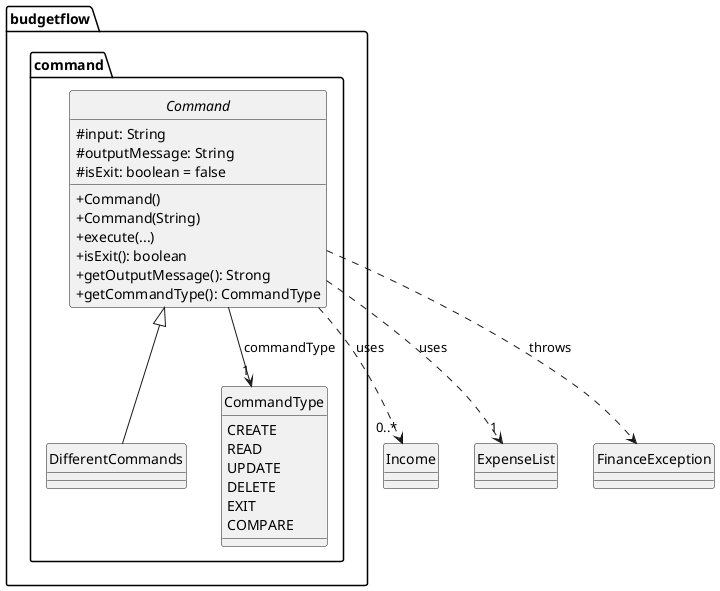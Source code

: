 @startuml
'https://plantuml.com/class-diagram
hide circle
skinparam classAttributeIconSize 0
package budgetflow.command {
    abstract class Command {
        #input: String
        #outputMessage: String
        #isExit: boolean = false
        +Command()
        +Command(String)
        +execute(...)
        +isExit(): boolean
        +getOutputMessage(): Strong
        +getCommandType(): CommandType
    }
    class DifferentCommands
    enum CommandType {
    CREATE
    READ
    UPDATE
    DELETE
    EXIT
    COMPARE
    }
}

class Income
class ExpenseList

class FinanceException
DifferentCommands -up-|> Command
Command ..> "0..*" Income:  uses
Command ..> "1" ExpenseList: uses
Command --> "1" CommandType: commandType
Command ..> FinanceException: throws


@enduml